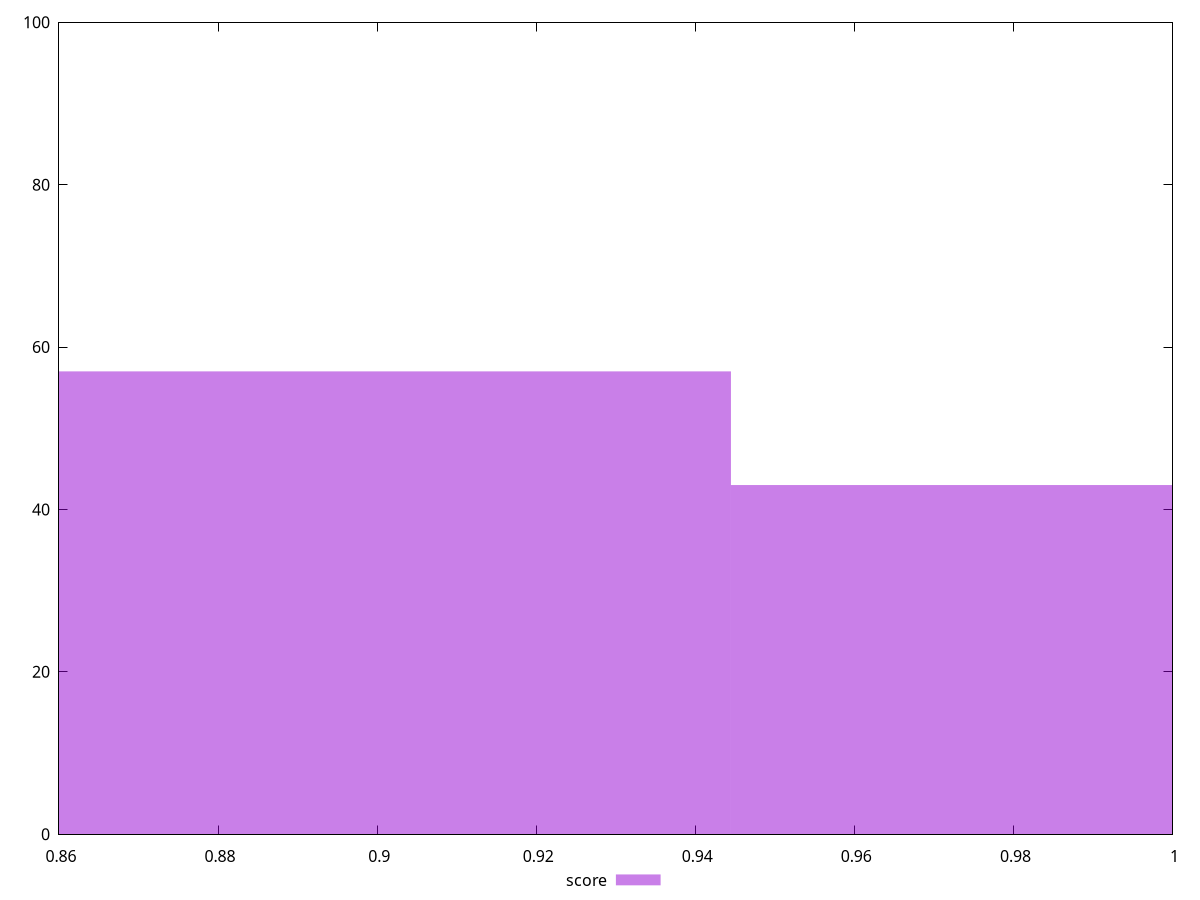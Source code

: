 reset

$score <<EOF
0.8718314302731704 57
1.0171366686520322 43
EOF

set key outside below
set boxwidth 0.14530523837886175
set xrange [0.86:1]
set yrange [0:100]
set trange [0:100]
set style fill transparent solid 0.5 noborder
set terminal svg size 640, 490 enhanced background rgb 'white'
set output "report_00013_2021-02-09T12-04-24.940Z/unminified-javascript/samples/pages+cached+noadtech/score/histogram.svg"

plot $score title "score" with boxes

reset
